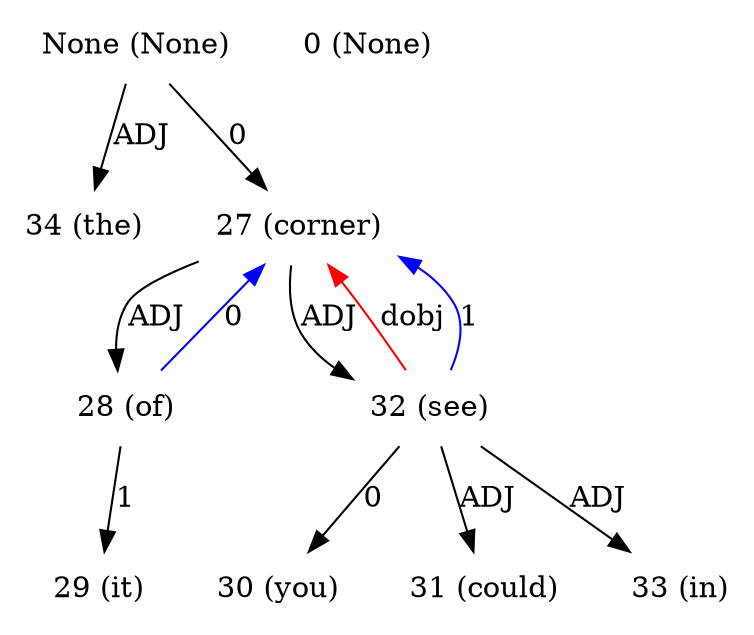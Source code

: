 digraph G{
edge [dir=forward]
node [shape=plaintext]

None [label="None (None)"]
None -> 34 [label="ADJ"]
None [label="None (None)"]
None -> 27 [label="0"]
0 [label="0 (None)"]
27 [label="27 (corner)"]
27 -> 28 [label="ADJ"]
27 -> 32 [label="ADJ"]
32 -> 27 [label="dobj", color="red"]
28 [label="28 (of)"]
28 -> 29 [label="1"]
28 -> 27 [label="0", color="blue"]
29 [label="29 (it)"]
30 [label="30 (you)"]
31 [label="31 (could)"]
32 [label="32 (see)"]
32 -> 27 [label="1", color="blue"]
32 -> 30 [label="0"]
32 -> 31 [label="ADJ"]
32 -> 33 [label="ADJ"]
33 [label="33 (in)"]
34 [label="34 (the)"]
}
